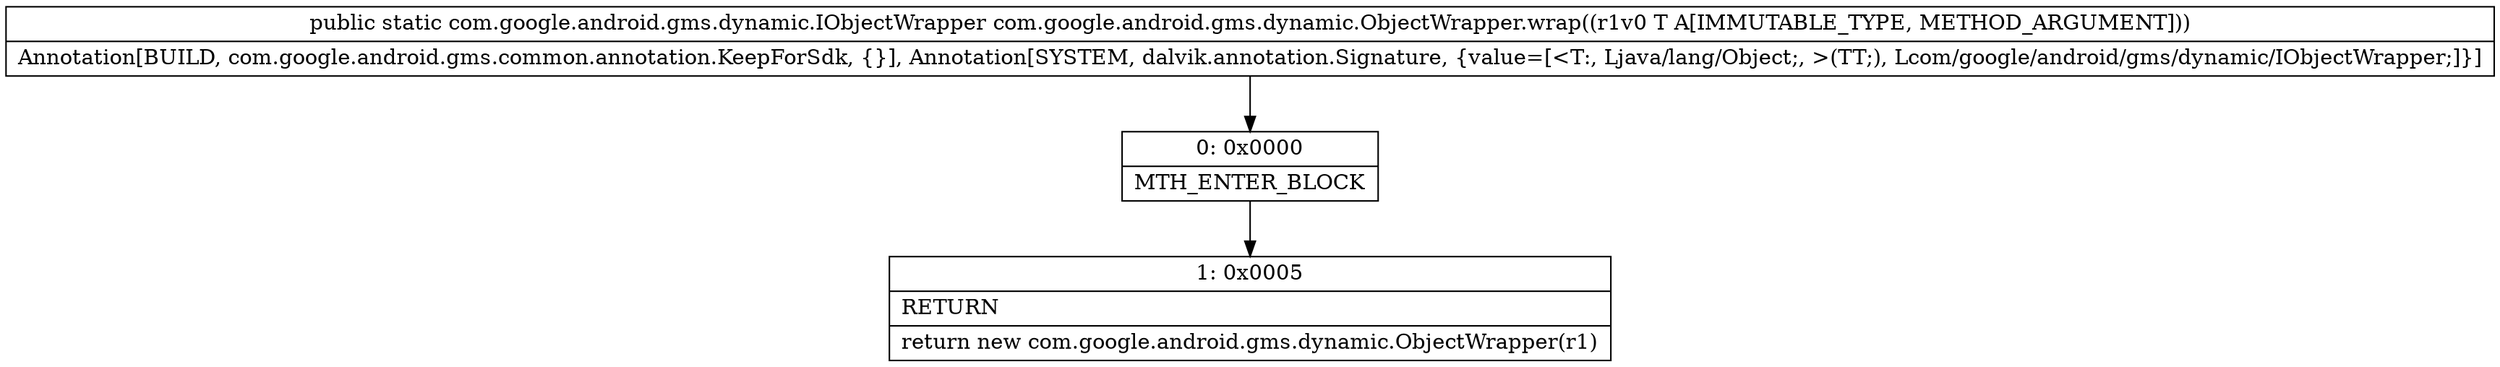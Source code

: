 digraph "CFG forcom.google.android.gms.dynamic.ObjectWrapper.wrap(Ljava\/lang\/Object;)Lcom\/google\/android\/gms\/dynamic\/IObjectWrapper;" {
Node_0 [shape=record,label="{0\:\ 0x0000|MTH_ENTER_BLOCK\l}"];
Node_1 [shape=record,label="{1\:\ 0x0005|RETURN\l|return new com.google.android.gms.dynamic.ObjectWrapper(r1)\l}"];
MethodNode[shape=record,label="{public static com.google.android.gms.dynamic.IObjectWrapper com.google.android.gms.dynamic.ObjectWrapper.wrap((r1v0 T A[IMMUTABLE_TYPE, METHOD_ARGUMENT]))  | Annotation[BUILD, com.google.android.gms.common.annotation.KeepForSdk, \{\}], Annotation[SYSTEM, dalvik.annotation.Signature, \{value=[\<T:, Ljava\/lang\/Object;, \>(TT;), Lcom\/google\/android\/gms\/dynamic\/IObjectWrapper;]\}]\l}"];
MethodNode -> Node_0;
Node_0 -> Node_1;
}

